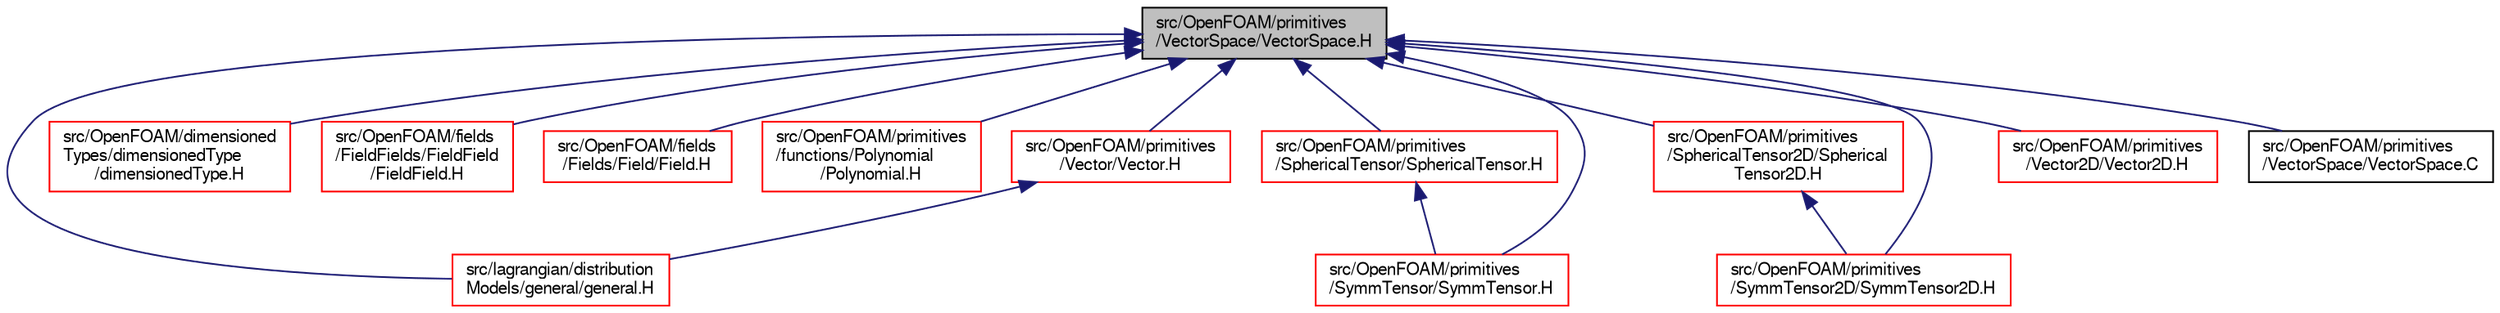digraph "src/OpenFOAM/primitives/VectorSpace/VectorSpace.H"
{
  bgcolor="transparent";
  edge [fontname="FreeSans",fontsize="10",labelfontname="FreeSans",labelfontsize="10"];
  node [fontname="FreeSans",fontsize="10",shape=record];
  Node41 [label="src/OpenFOAM/primitives\l/VectorSpace/VectorSpace.H",height=0.2,width=0.4,color="black", fillcolor="grey75", style="filled", fontcolor="black"];
  Node41 -> Node42 [dir="back",color="midnightblue",fontsize="10",style="solid",fontname="FreeSans"];
  Node42 [label="src/lagrangian/distribution\lModels/general/general.H",height=0.2,width=0.4,color="red",URL="$a39443.html"];
  Node41 -> Node44 [dir="back",color="midnightblue",fontsize="10",style="solid",fontname="FreeSans"];
  Node44 [label="src/OpenFOAM/dimensioned\lTypes/dimensionedType\l/dimensionedType.H",height=0.2,width=0.4,color="red",URL="$a09374.html"];
  Node41 -> Node2977 [dir="back",color="midnightblue",fontsize="10",style="solid",fontname="FreeSans"];
  Node2977 [label="src/OpenFOAM/fields\l/FieldFields/FieldField\l/FieldField.H",height=0.2,width=0.4,color="red",URL="$a09473.html"];
  Node41 -> Node3109 [dir="back",color="midnightblue",fontsize="10",style="solid",fontname="FreeSans"];
  Node3109 [label="src/OpenFOAM/fields\l/Fields/Field/Field.H",height=0.2,width=0.4,color="red",URL="$a09575.html"];
  Node41 -> Node4588 [dir="back",color="midnightblue",fontsize="10",style="solid",fontname="FreeSans"];
  Node4588 [label="src/OpenFOAM/primitives\l/functions/Polynomial\l/Polynomial.H",height=0.2,width=0.4,color="red",URL="$a12296.html"];
  Node41 -> Node4603 [dir="back",color="midnightblue",fontsize="10",style="solid",fontname="FreeSans"];
  Node4603 [label="src/OpenFOAM/primitives\l/SphericalTensor/SphericalTensor.H",height=0.2,width=0.4,color="red",URL="$a12563.html"];
  Node4603 -> Node4895 [dir="back",color="midnightblue",fontsize="10",style="solid",fontname="FreeSans"];
  Node4895 [label="src/OpenFOAM/primitives\l/SymmTensor/SymmTensor.H",height=0.2,width=0.4,color="red",URL="$a12710.html"];
  Node41 -> Node4907 [dir="back",color="midnightblue",fontsize="10",style="solid",fontname="FreeSans"];
  Node4907 [label="src/OpenFOAM/primitives\l/SphericalTensor2D/Spherical\lTensor2D.H",height=0.2,width=0.4,color="red",URL="$a12575.html"];
  Node4907 -> Node4908 [dir="back",color="midnightblue",fontsize="10",style="solid",fontname="FreeSans"];
  Node4908 [label="src/OpenFOAM/primitives\l/SymmTensor2D/SymmTensor2D.H",height=0.2,width=0.4,color="red",URL="$a12722.html"];
  Node41 -> Node4895 [dir="back",color="midnightblue",fontsize="10",style="solid",fontname="FreeSans"];
  Node41 -> Node4908 [dir="back",color="midnightblue",fontsize="10",style="solid",fontname="FreeSans"];
  Node41 -> Node4913 [dir="back",color="midnightblue",fontsize="10",style="solid",fontname="FreeSans"];
  Node4913 [label="src/OpenFOAM/primitives\l/Vector/Vector.H",height=0.2,width=0.4,color="red",URL="$a12839.html"];
  Node4913 -> Node42 [dir="back",color="midnightblue",fontsize="10",style="solid",fontname="FreeSans"];
  Node41 -> Node5064 [dir="back",color="midnightblue",fontsize="10",style="solid",fontname="FreeSans"];
  Node5064 [label="src/OpenFOAM/primitives\l/Vector2D/Vector2D.H",height=0.2,width=0.4,color="red",URL="$a12851.html"];
  Node41 -> Node5082 [dir="back",color="midnightblue",fontsize="10",style="solid",fontname="FreeSans"];
  Node5082 [label="src/OpenFOAM/primitives\l/VectorSpace/VectorSpace.C",height=0.2,width=0.4,color="black",URL="$a12860.html"];
}
